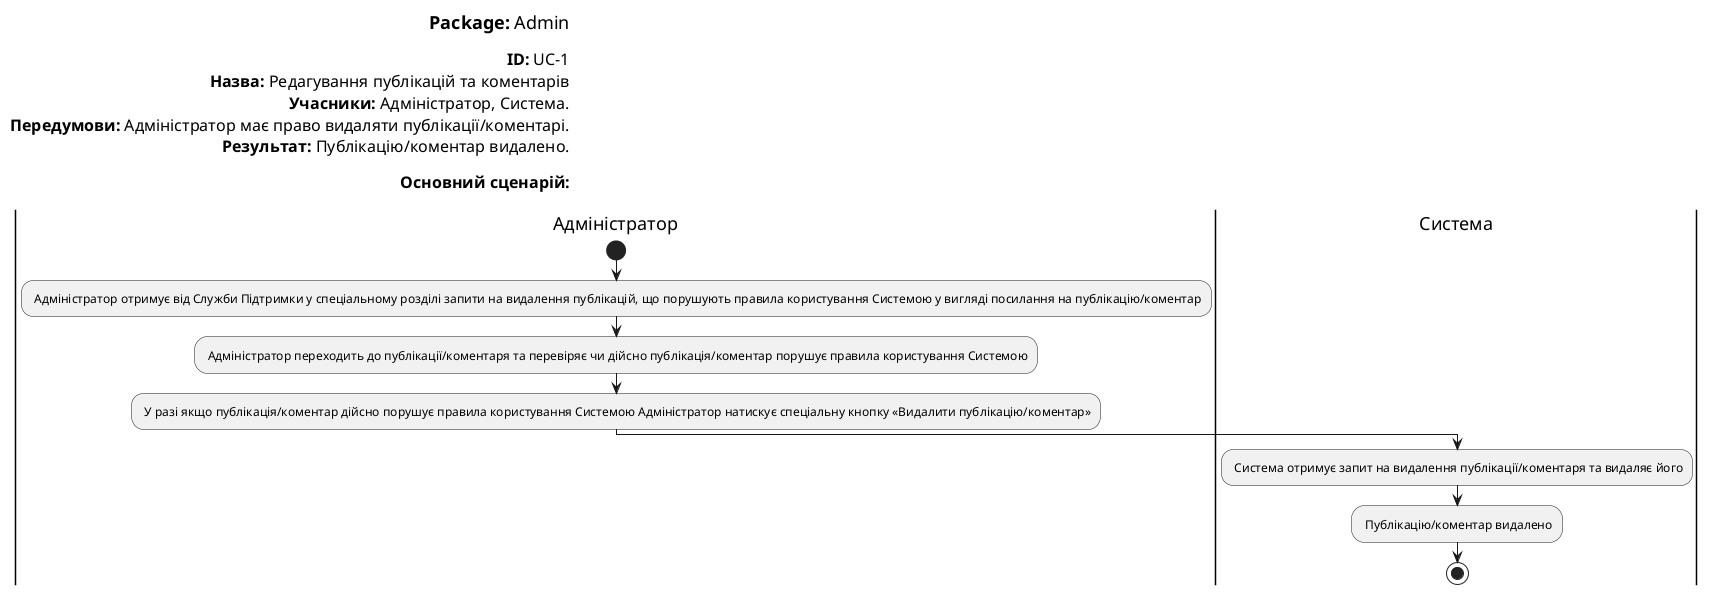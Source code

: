 @startuml
left header
<font color=000 size=18><b>Package:</b> Admin

<font color=000 size=16><b>ID:</b> UC-1
<font color=000 size=16><b>Назва:</b> Редагування публікацій та коментарів
<font color=000 size=16><b>Учасники:</b> Адміністратор, Система.
<font color=000 size=16><b>Передумови:</b> Адміністратор має право видаляти публікації/коментарі.
<font color=000 size=16><b>Результат:</b> Публікацію/коментар видалено.

<font color=000 size=16><b>Основний сценарій:</b>

end header

|Адміністратор|
start
: Адміністратор отримує від Служби Підтримки у спеціальному розділі запити на видалення публікацій, що порушують правила користування Системою у вигляді посилання на публікацію/коментар;

: Адміністратор переходить до публікації/коментаря та перевіряє чи дійсно публікація/коментар порушує правила користування Системою;

: У разі якщо публікація/коментар дійсно порушує правила користування Системою Адміністратор натискує спеціальну кнопку «Видалити публікацію/коментар»;

|Система|
: Система отримує запит на видалення публікації/коментаря та видаляє його;

: Публікацію/коментар видалено;

stop;
@enduml